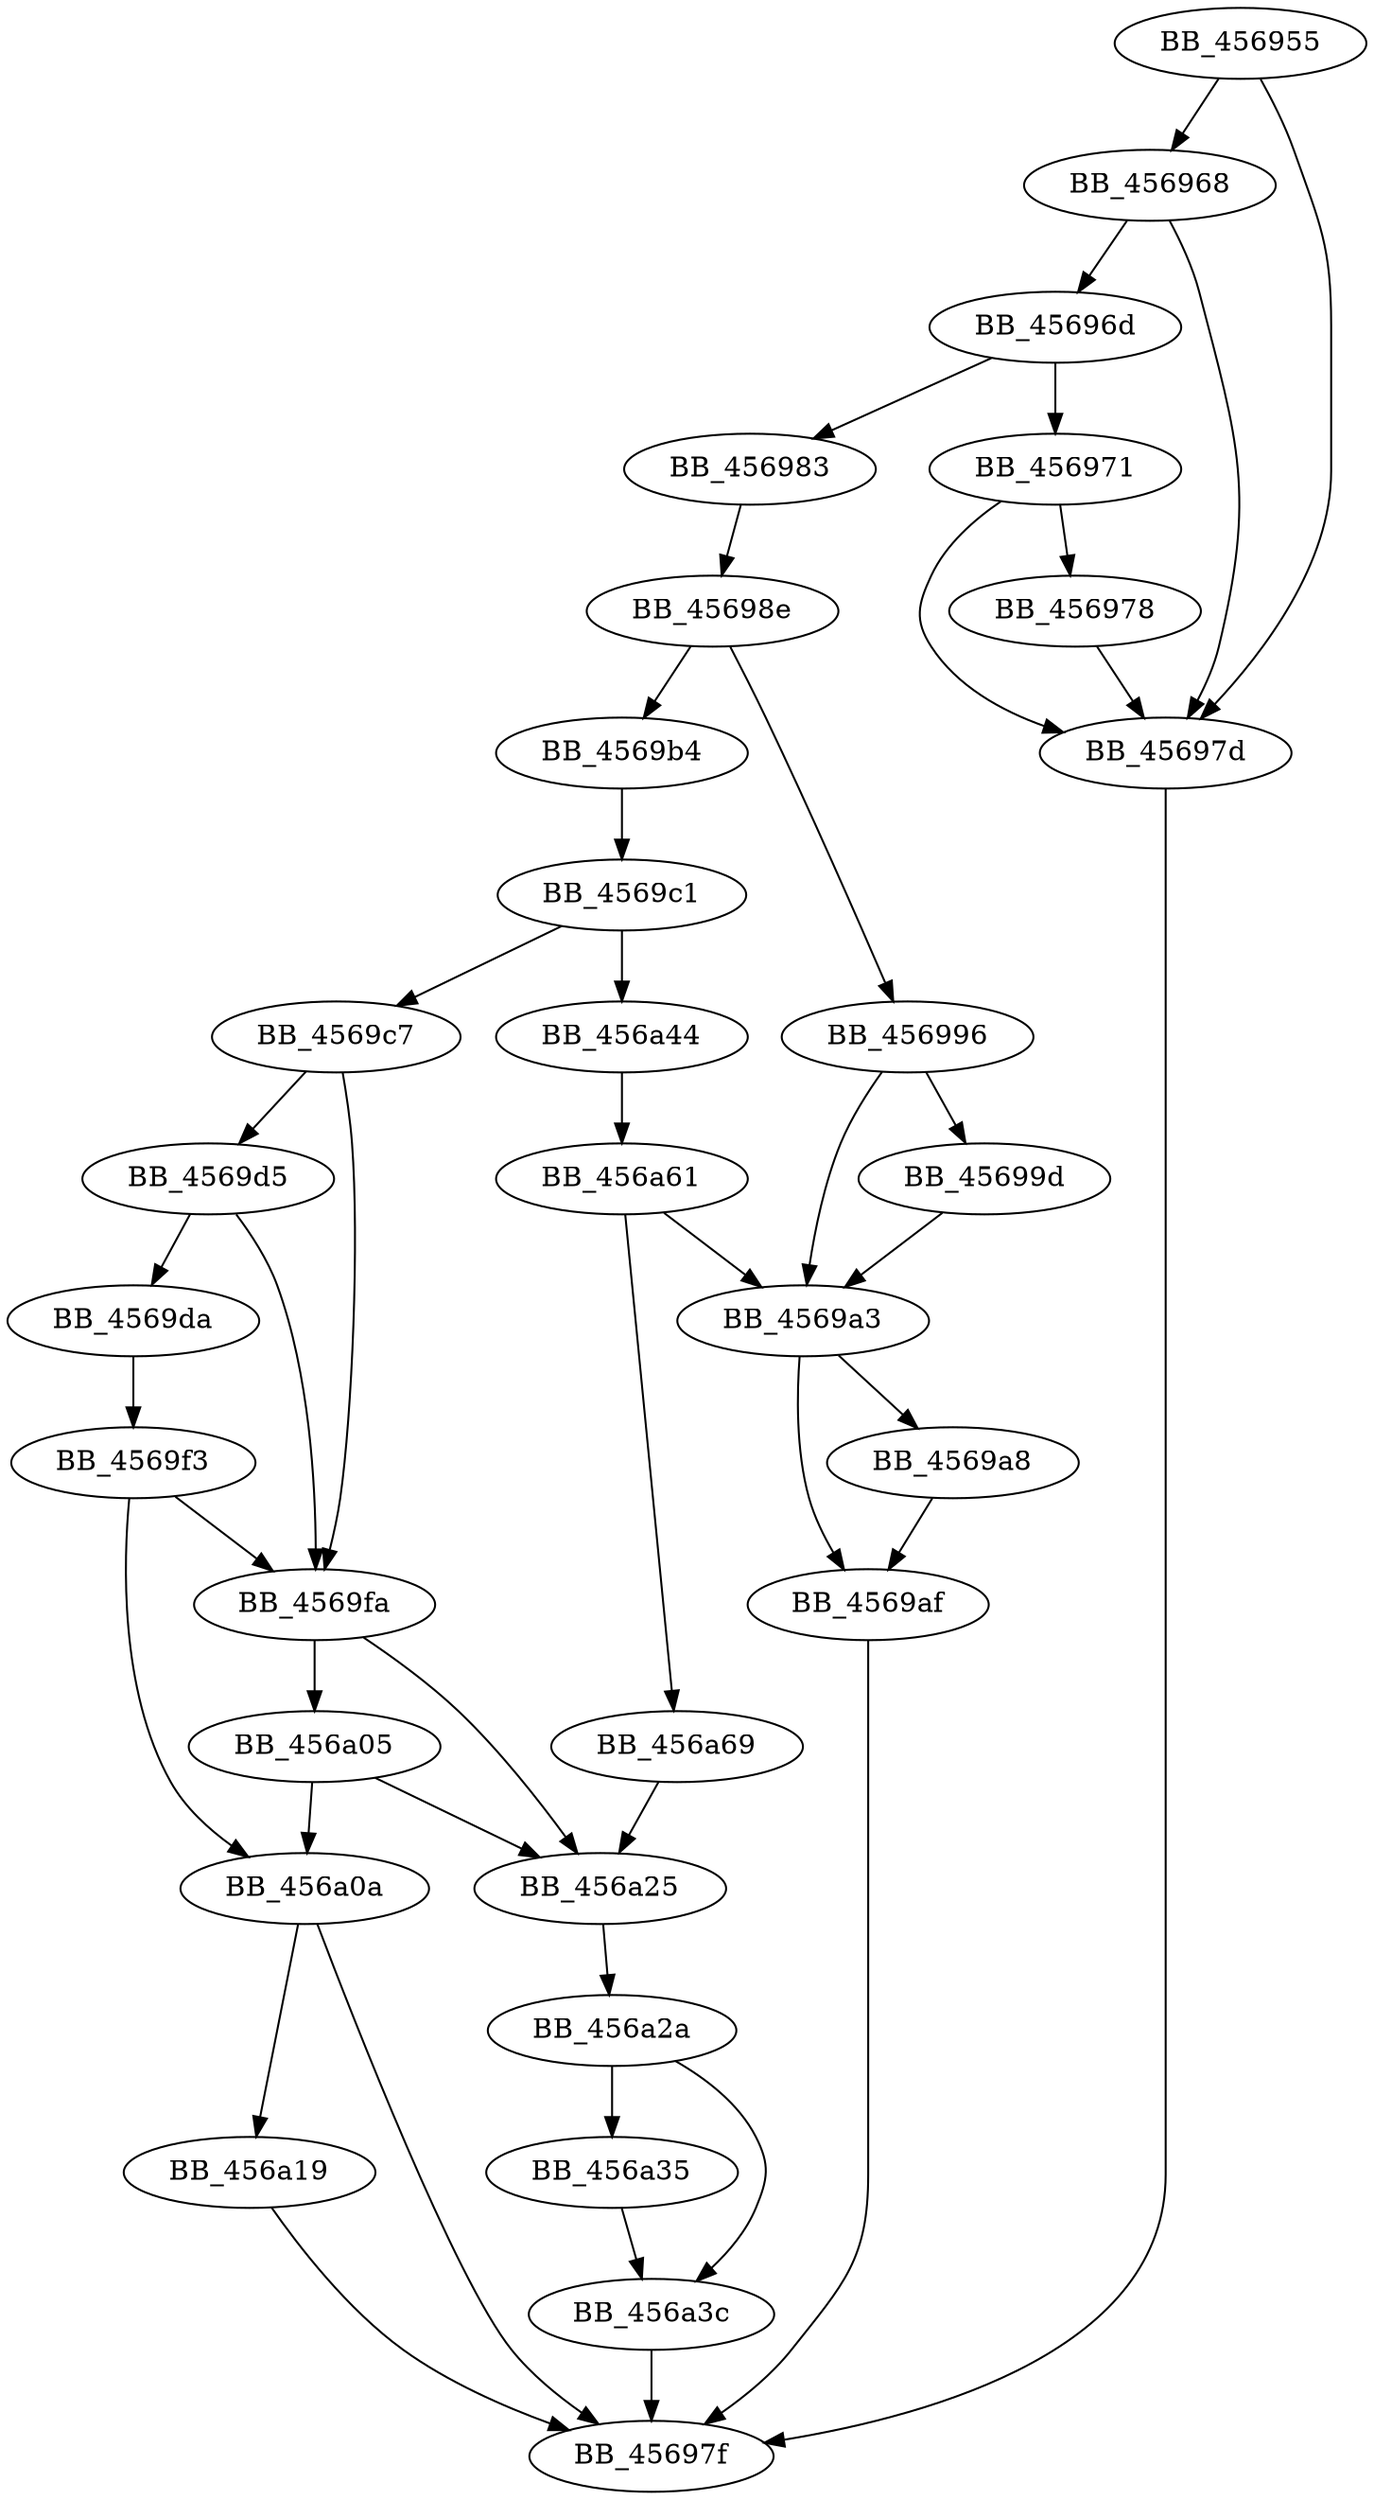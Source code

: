 DiGraph sub_456955{
BB_456955->BB_456968
BB_456955->BB_45697d
BB_456968->BB_45696d
BB_456968->BB_45697d
BB_45696d->BB_456971
BB_45696d->BB_456983
BB_456971->BB_456978
BB_456971->BB_45697d
BB_456978->BB_45697d
BB_45697d->BB_45697f
BB_456983->BB_45698e
BB_45698e->BB_456996
BB_45698e->BB_4569b4
BB_456996->BB_45699d
BB_456996->BB_4569a3
BB_45699d->BB_4569a3
BB_4569a3->BB_4569a8
BB_4569a3->BB_4569af
BB_4569a8->BB_4569af
BB_4569af->BB_45697f
BB_4569b4->BB_4569c1
BB_4569c1->BB_4569c7
BB_4569c1->BB_456a44
BB_4569c7->BB_4569d5
BB_4569c7->BB_4569fa
BB_4569d5->BB_4569da
BB_4569d5->BB_4569fa
BB_4569da->BB_4569f3
BB_4569f3->BB_4569fa
BB_4569f3->BB_456a0a
BB_4569fa->BB_456a05
BB_4569fa->BB_456a25
BB_456a05->BB_456a0a
BB_456a05->BB_456a25
BB_456a0a->BB_45697f
BB_456a0a->BB_456a19
BB_456a19->BB_45697f
BB_456a25->BB_456a2a
BB_456a2a->BB_456a35
BB_456a2a->BB_456a3c
BB_456a35->BB_456a3c
BB_456a3c->BB_45697f
BB_456a44->BB_456a61
BB_456a61->BB_4569a3
BB_456a61->BB_456a69
BB_456a69->BB_456a25
}
